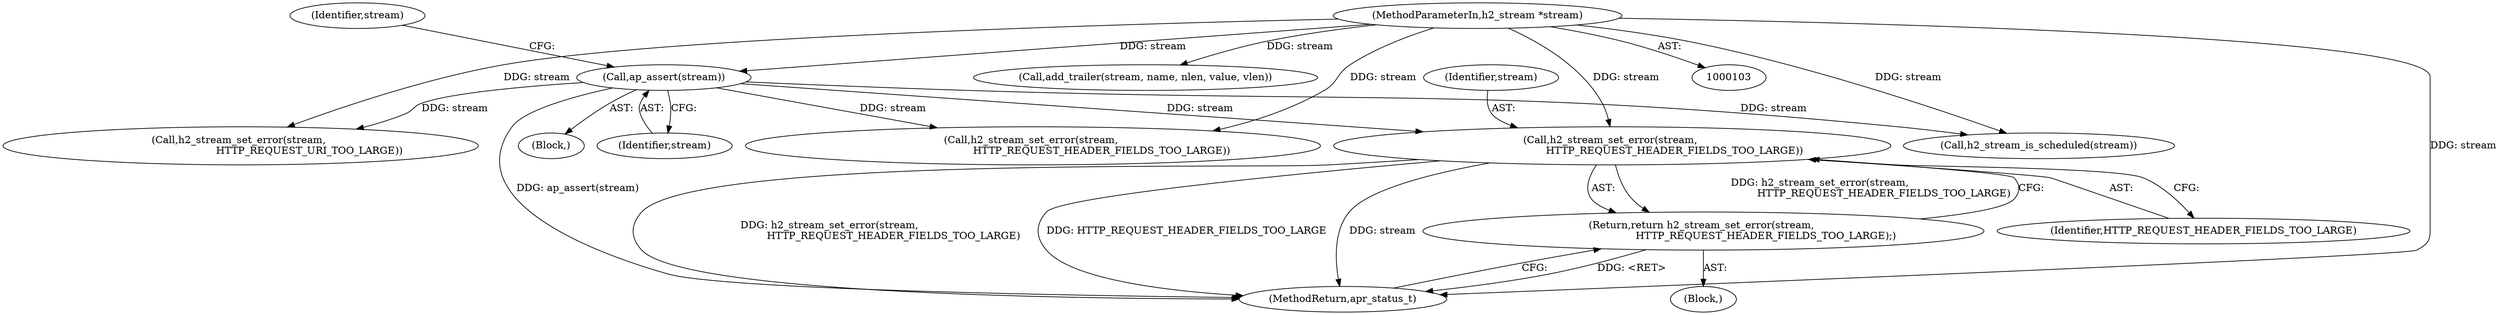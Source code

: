 digraph "0_httpd_29c63b786ae028d82405421585e91283c8fa0da3_0@pointer" {
"1000195" [label="(Call,h2_stream_set_error(stream, \n                                       HTTP_REQUEST_HEADER_FIELDS_TOO_LARGE))"];
"1000110" [label="(Call,ap_assert(stream))"];
"1000104" [label="(MethodParameterIn,h2_stream *stream)"];
"1000194" [label="(Return,return h2_stream_set_error(stream, \n                                       HTTP_REQUEST_HEADER_FIELDS_TOO_LARGE);)"];
"1000104" [label="(MethodParameterIn,h2_stream *stream)"];
"1000115" [label="(Identifier,stream)"];
"1000301" [label="(MethodReturn,apr_status_t)"];
"1000249" [label="(Call,add_trailer(stream, name, nlen, value, vlen))"];
"1000111" [label="(Identifier,stream)"];
"1000156" [label="(Call,h2_stream_set_error(stream, \n                                           HTTP_REQUEST_URI_TOO_LARGE))"];
"1000110" [label="(Call,ap_assert(stream))"];
"1000195" [label="(Call,h2_stream_set_error(stream, \n                                       HTTP_REQUEST_HEADER_FIELDS_TOO_LARGE))"];
"1000109" [label="(Block,)"];
"1000194" [label="(Return,return h2_stream_set_error(stream, \n                                       HTTP_REQUEST_HEADER_FIELDS_TOO_LARGE);)"];
"1000197" [label="(Identifier,HTTP_REQUEST_HEADER_FIELDS_TOO_LARGE)"];
"1000174" [label="(Block,)"];
"1000241" [label="(Call,h2_stream_set_error(stream, \n                                           HTTP_REQUEST_HEADER_FIELDS_TOO_LARGE))"];
"1000245" [label="(Call,h2_stream_is_scheduled(stream))"];
"1000196" [label="(Identifier,stream)"];
"1000195" -> "1000194"  [label="AST: "];
"1000195" -> "1000197"  [label="CFG: "];
"1000196" -> "1000195"  [label="AST: "];
"1000197" -> "1000195"  [label="AST: "];
"1000194" -> "1000195"  [label="CFG: "];
"1000195" -> "1000301"  [label="DDG: h2_stream_set_error(stream, \n                                       HTTP_REQUEST_HEADER_FIELDS_TOO_LARGE)"];
"1000195" -> "1000301"  [label="DDG: HTTP_REQUEST_HEADER_FIELDS_TOO_LARGE"];
"1000195" -> "1000301"  [label="DDG: stream"];
"1000195" -> "1000194"  [label="DDG: h2_stream_set_error(stream, \n                                       HTTP_REQUEST_HEADER_FIELDS_TOO_LARGE)"];
"1000110" -> "1000195"  [label="DDG: stream"];
"1000104" -> "1000195"  [label="DDG: stream"];
"1000110" -> "1000109"  [label="AST: "];
"1000110" -> "1000111"  [label="CFG: "];
"1000111" -> "1000110"  [label="AST: "];
"1000115" -> "1000110"  [label="CFG: "];
"1000110" -> "1000301"  [label="DDG: ap_assert(stream)"];
"1000104" -> "1000110"  [label="DDG: stream"];
"1000110" -> "1000156"  [label="DDG: stream"];
"1000110" -> "1000241"  [label="DDG: stream"];
"1000110" -> "1000245"  [label="DDG: stream"];
"1000104" -> "1000103"  [label="AST: "];
"1000104" -> "1000301"  [label="DDG: stream"];
"1000104" -> "1000156"  [label="DDG: stream"];
"1000104" -> "1000241"  [label="DDG: stream"];
"1000104" -> "1000245"  [label="DDG: stream"];
"1000104" -> "1000249"  [label="DDG: stream"];
"1000194" -> "1000174"  [label="AST: "];
"1000301" -> "1000194"  [label="CFG: "];
"1000194" -> "1000301"  [label="DDG: <RET>"];
}

